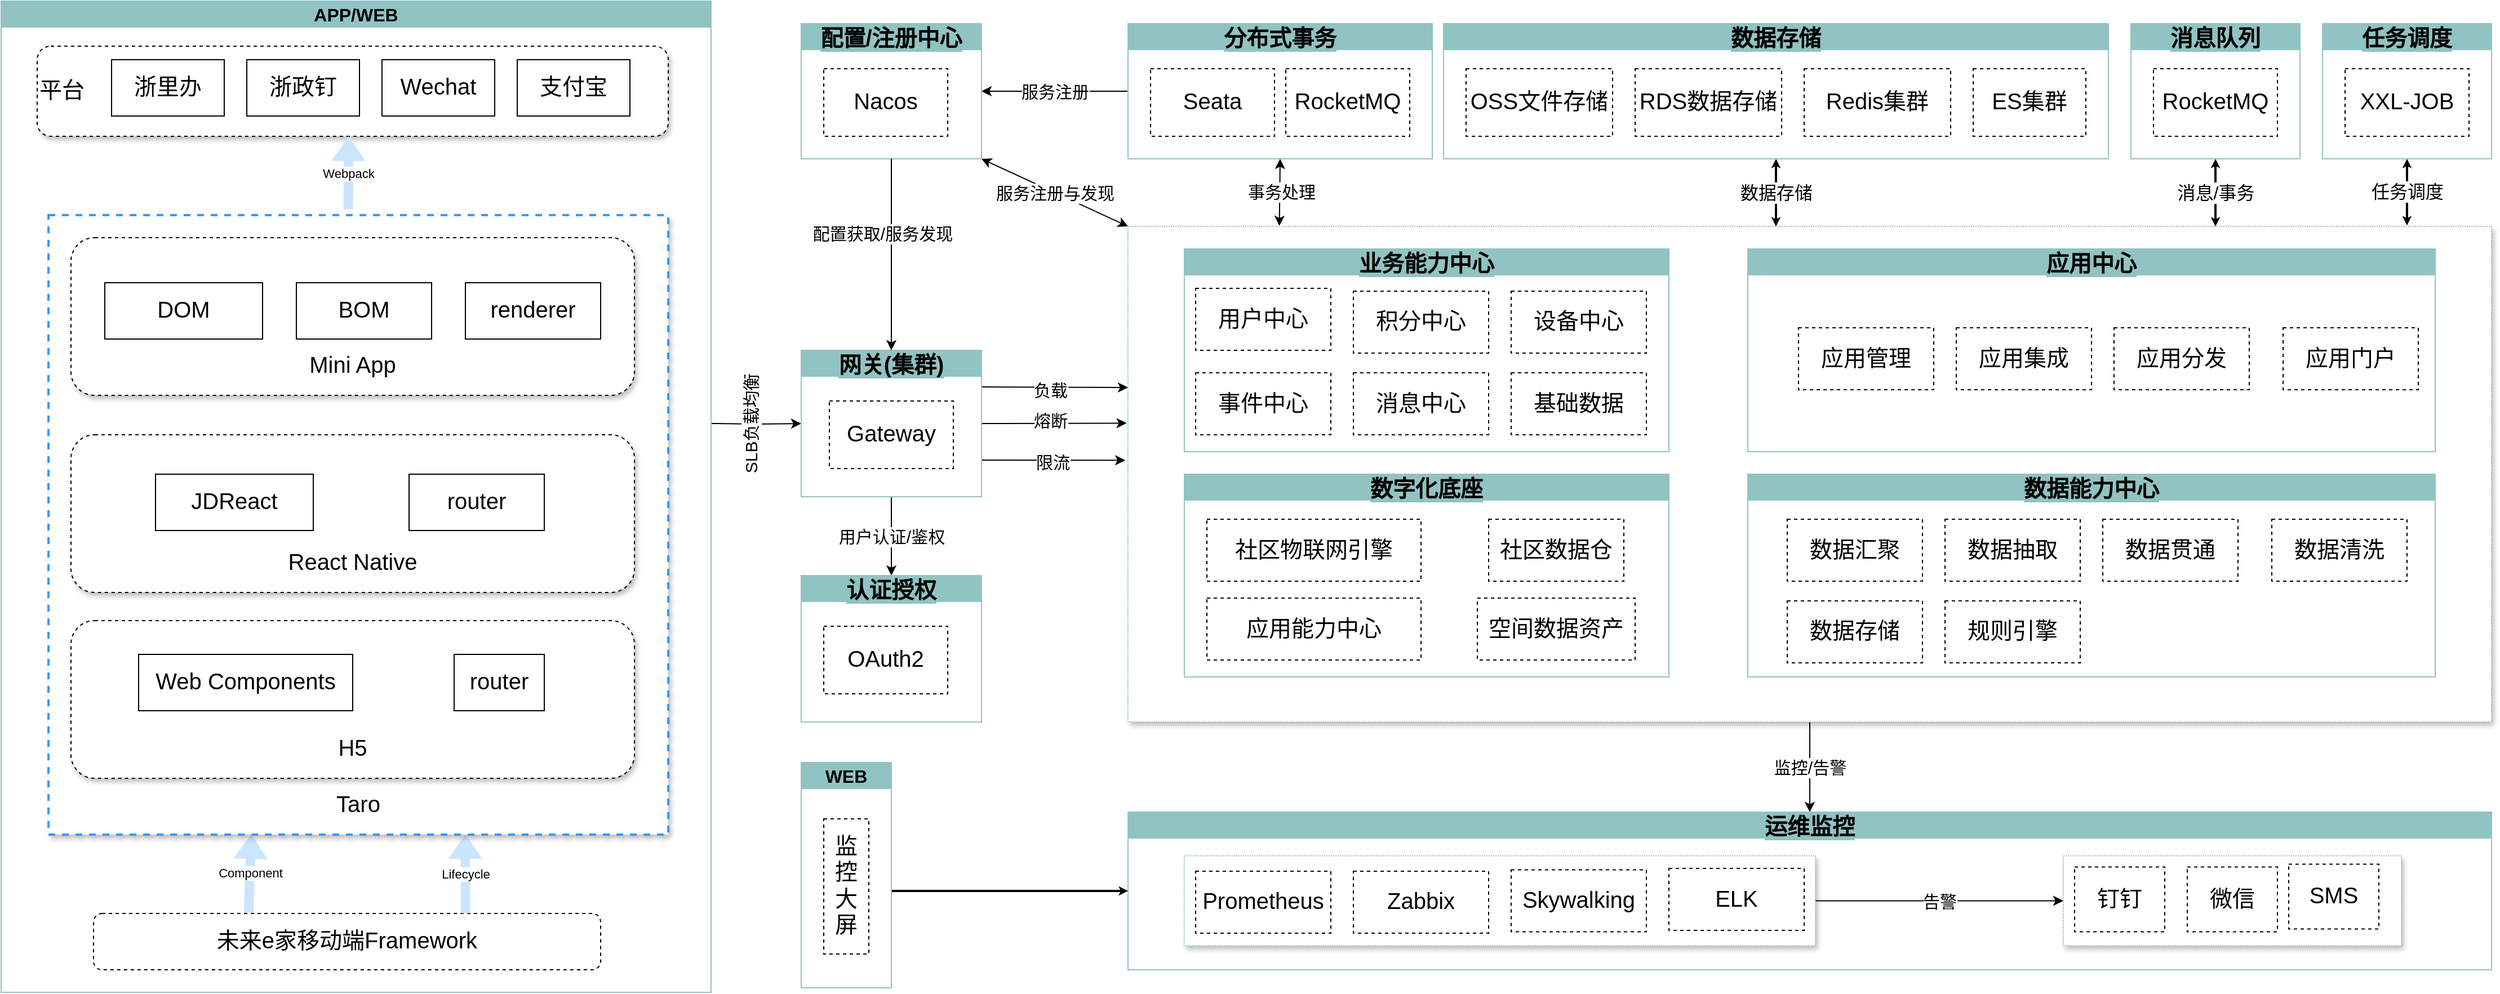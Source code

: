 <mxfile version="20.8.16" type="github">
  <diagram id="mp60qOV68SFqAfoOoV6D" name="第 1 页">
    <mxGraphModel dx="1993" dy="1259" grid="1" gridSize="10" guides="1" tooltips="1" connect="1" arrows="1" fold="1" page="0" pageScale="1" pageWidth="827" pageHeight="1169" math="0" shadow="0">
      <root>
        <mxCell id="0" />
        <mxCell id="1" parent="0" />
        <mxCell id="_vEEIP5en38CyTzr71SO-110" value="监控/告警" style="edgeStyle=none;rounded=0;orthogonalLoop=1;jettySize=auto;html=1;exitX=0.5;exitY=1;exitDx=0;exitDy=0;entryX=0.5;entryY=0;entryDx=0;entryDy=0;strokeColor=default;fontSize=15;fontColor=#000000;startArrow=none;startFill=0;" parent="1" source="_vEEIP5en38CyTzr71SO-50" target="_vEEIP5en38CyTzr71SO-57" edge="1">
          <mxGeometry relative="1" as="geometry" />
        </mxCell>
        <mxCell id="_vEEIP5en38CyTzr71SO-50" value="" style="rounded=0;whiteSpace=wrap;html=1;labelBackgroundColor=#FFFFFF;strokeColor=#91C3C2;strokeWidth=1;fontSize=15;fontColor=#000000;fillColor=#FFFFFF;dashed=1;dashPattern=1 1;shadow=1;" parent="1" vertex="1">
          <mxGeometry x="650" y="160" width="1210" height="440" as="geometry" />
        </mxCell>
        <mxCell id="_vEEIP5en38CyTzr71SO-14" style="edgeStyle=orthogonalEdgeStyle;rounded=0;orthogonalLoop=1;jettySize=auto;html=1;entryX=0;entryY=0.5;entryDx=0;entryDy=0;fontSize=20;fontColor=#000000;" parent="1" target="_vEEIP5en38CyTzr71SO-8" edge="1">
          <mxGeometry relative="1" as="geometry">
            <mxPoint x="280" y="335" as="sourcePoint" />
          </mxGeometry>
        </mxCell>
        <mxCell id="_vEEIP5en38CyTzr71SO-15" value="SLB负载均衡" style="edgeLabel;html=1;align=center;verticalAlign=middle;resizable=0;points=[];fontSize=15;fontColor=#000000;horizontal=0;" parent="_vEEIP5en38CyTzr71SO-14" vertex="1" connectable="0">
          <mxGeometry x="-0.133" relative="1" as="geometry">
            <mxPoint as="offset" />
          </mxGeometry>
        </mxCell>
        <mxCell id="_vEEIP5en38CyTzr71SO-2" value="&lt;font style=&quot;font-size: 16px;&quot;&gt;APP/WEB&lt;/font&gt;" style="swimlane;whiteSpace=wrap;html=1;labelBackgroundColor=#91C3C2;fillColor=#91C3C2;strokeColor=#91C3C2;startSize=23;" parent="1" vertex="1">
          <mxGeometry x="-350" y="-40" width="630" height="880" as="geometry" />
        </mxCell>
        <mxCell id="Gt70tcpWQOJEQj5946z7-28" value="" style="group" parent="_vEEIP5en38CyTzr71SO-2" vertex="1" connectable="0">
          <mxGeometry x="32" y="40" width="560" height="80" as="geometry" />
        </mxCell>
        <mxCell id="_vEEIP5en38CyTzr71SO-7" value="&lt;p style=&quot;line-height: 170%;&quot;&gt;&lt;span style=&quot;font-size: 20px;&quot;&gt;平台&lt;/span&gt;&lt;/p&gt;" style="rounded=1;whiteSpace=wrap;html=1;labelBackgroundColor=#FFFFFF;dashed=1;strokeWidth=1;perimeterSpacing=0;labelPosition=center;verticalLabelPosition=middle;align=left;verticalAlign=middle;shadow=1;" parent="Gt70tcpWQOJEQj5946z7-28" vertex="1">
          <mxGeometry width="560" height="80" as="geometry" />
        </mxCell>
        <mxCell id="Gt70tcpWQOJEQj5946z7-24" value="&lt;p style=&quot;line-height: 170%;&quot;&gt;&lt;font style=&quot;font-size: 20px;&quot;&gt;浙里办&lt;/font&gt;&lt;/p&gt;" style="rounded=0;whiteSpace=wrap;html=1;labelBackgroundColor=#FFFFFF;strokeWidth=1;perimeterSpacing=0;" parent="Gt70tcpWQOJEQj5946z7-28" vertex="1">
          <mxGeometry x="66" y="12" width="100" height="50" as="geometry" />
        </mxCell>
        <mxCell id="Gt70tcpWQOJEQj5946z7-25" value="&lt;p style=&quot;line-height: 170%;&quot;&gt;&lt;span style=&quot;font-size: 20px;&quot;&gt;浙政钉&lt;/span&gt;&lt;/p&gt;" style="rounded=0;whiteSpace=wrap;html=1;labelBackgroundColor=#FFFFFF;strokeWidth=1;perimeterSpacing=0;" parent="Gt70tcpWQOJEQj5946z7-28" vertex="1">
          <mxGeometry x="186" y="12" width="100" height="50" as="geometry" />
        </mxCell>
        <mxCell id="Gt70tcpWQOJEQj5946z7-26" value="&lt;p style=&quot;line-height: 170%;&quot;&gt;&lt;span style=&quot;font-size: 20px;&quot;&gt;Wechat&lt;/span&gt;&lt;/p&gt;" style="rounded=0;whiteSpace=wrap;html=1;labelBackgroundColor=#FFFFFF;strokeWidth=1;perimeterSpacing=0;" parent="Gt70tcpWQOJEQj5946z7-28" vertex="1">
          <mxGeometry x="306" y="12" width="100" height="50" as="geometry" />
        </mxCell>
        <mxCell id="Gt70tcpWQOJEQj5946z7-27" value="&lt;p style=&quot;line-height: 170%;&quot;&gt;&lt;span style=&quot;font-size: 20px;&quot;&gt;支付宝&lt;/span&gt;&lt;/p&gt;" style="rounded=0;whiteSpace=wrap;html=1;labelBackgroundColor=#FFFFFF;strokeWidth=1;perimeterSpacing=0;" parent="Gt70tcpWQOJEQj5946z7-28" vertex="1">
          <mxGeometry x="426" y="12" width="100" height="50" as="geometry" />
        </mxCell>
        <mxCell id="Gt70tcpWQOJEQj5946z7-31" value="" style="group" parent="_vEEIP5en38CyTzr71SO-2" vertex="1" connectable="0">
          <mxGeometry x="42" y="190" width="550" height="670" as="geometry" />
        </mxCell>
        <mxCell id="Gt70tcpWQOJEQj5946z7-1" value="&lt;p style=&quot;line-height: 170%;&quot;&gt;&lt;span style=&quot;font-size: 20px;&quot;&gt;未来e家移动端Framework&lt;/span&gt;&lt;/p&gt;" style="rounded=1;whiteSpace=wrap;html=1;labelBackgroundColor=#FFFFFF;dashed=1;strokeWidth=1;perimeterSpacing=0;" parent="Gt70tcpWQOJEQj5946z7-31" vertex="1">
          <mxGeometry x="40" y="620" width="450" height="50" as="geometry" />
        </mxCell>
        <mxCell id="Gt70tcpWQOJEQj5946z7-22" value="Component" style="shape=flexArrow;endArrow=classic;html=1;rounded=0;width=7.5;endSize=6.538;exitX=0.528;exitY=-0.058;exitDx=0;exitDy=0;exitPerimeter=0;fillColor=#CCE5FF;strokeColor=#CCE5FF;" parent="Gt70tcpWQOJEQj5946z7-31" edge="1">
          <mxGeometry width="50" height="50" relative="1" as="geometry">
            <mxPoint x="177.6" y="618.85" as="sourcePoint" />
            <mxPoint x="180" y="550" as="targetPoint" />
          </mxGeometry>
        </mxCell>
        <mxCell id="Gt70tcpWQOJEQj5946z7-23" value="Lifecycle" style="shape=flexArrow;endArrow=classic;html=1;rounded=0;width=7.5;endSize=6.538;exitX=0.528;exitY=-0.058;exitDx=0;exitDy=0;exitPerimeter=0;fillColor=#CCE5FF;strokeColor=#CCE5FF;" parent="Gt70tcpWQOJEQj5946z7-31" edge="1">
          <mxGeometry width="50" height="50" relative="1" as="geometry">
            <mxPoint x="370.0" y="619.75" as="sourcePoint" />
            <mxPoint x="370" y="550" as="targetPoint" />
          </mxGeometry>
        </mxCell>
        <mxCell id="Gt70tcpWQOJEQj5946z7-30" value="" style="group" parent="Gt70tcpWQOJEQj5946z7-31" vertex="1" connectable="0">
          <mxGeometry width="550" height="550" as="geometry" />
        </mxCell>
        <mxCell id="Gt70tcpWQOJEQj5946z7-19" value="&lt;p style=&quot;line-height: 170%;&quot;&gt;&lt;font style=&quot;font-size: 20px;&quot;&gt;Taro&lt;/font&gt;&lt;/p&gt;" style="rounded=0;whiteSpace=wrap;html=1;labelBackgroundColor=#FFFFFF;dashed=1;strokeWidth=2;perimeterSpacing=0;verticalAlign=bottom;shadow=1;strokeColor=#3399FF;" parent="Gt70tcpWQOJEQj5946z7-30" vertex="1">
          <mxGeometry width="550" height="550" as="geometry" />
        </mxCell>
        <mxCell id="Gt70tcpWQOJEQj5946z7-18" value="" style="group" parent="Gt70tcpWQOJEQj5946z7-30" vertex="1" connectable="0">
          <mxGeometry x="20" y="20" width="500" height="480" as="geometry" />
        </mxCell>
        <mxCell id="Gt70tcpWQOJEQj5946z7-12" value="" style="group" parent="Gt70tcpWQOJEQj5946z7-18" vertex="1" connectable="0">
          <mxGeometry width="500" height="175" as="geometry" />
        </mxCell>
        <mxCell id="Gt70tcpWQOJEQj5946z7-11" value="&lt;p style=&quot;line-height: 170%;&quot;&gt;&lt;span style=&quot;font-size: 20px;&quot;&gt;Mini App&lt;/span&gt;&lt;/p&gt;" style="rounded=1;whiteSpace=wrap;html=1;labelBackgroundColor=#FFFFFF;dashed=1;strokeWidth=1;perimeterSpacing=0;labelPosition=center;verticalLabelPosition=middle;align=center;verticalAlign=bottom;glass=0;shadow=1;" parent="Gt70tcpWQOJEQj5946z7-12" vertex="1">
          <mxGeometry width="500" height="140" as="geometry" />
        </mxCell>
        <mxCell id="Gt70tcpWQOJEQj5946z7-8" value="&lt;p style=&quot;line-height: 170%;&quot;&gt;&lt;span style=&quot;font-size: 20px;&quot;&gt;DOM&lt;/span&gt;&lt;/p&gt;" style="rounded=0;whiteSpace=wrap;html=1;labelBackgroundColor=#FFFFFF;strokeWidth=1;perimeterSpacing=0;" parent="Gt70tcpWQOJEQj5946z7-12" vertex="1">
          <mxGeometry x="30" y="40" width="140" height="50" as="geometry" />
        </mxCell>
        <mxCell id="Gt70tcpWQOJEQj5946z7-9" value="&lt;p style=&quot;line-height: 170%;&quot;&gt;&lt;span style=&quot;font-size: 20px;&quot;&gt;BOM&lt;/span&gt;&lt;/p&gt;" style="rounded=0;whiteSpace=wrap;html=1;labelBackgroundColor=#FFFFFF;strokeWidth=1;perimeterSpacing=0;" parent="Gt70tcpWQOJEQj5946z7-12" vertex="1">
          <mxGeometry x="200" y="40" width="120" height="50" as="geometry" />
        </mxCell>
        <mxCell id="Gt70tcpWQOJEQj5946z7-10" value="&lt;p style=&quot;line-height: 170%;&quot;&gt;&lt;span style=&quot;font-size: 20px;&quot;&gt;renderer&lt;/span&gt;&lt;/p&gt;" style="rounded=0;whiteSpace=wrap;html=1;labelBackgroundColor=#FFFFFF;strokeWidth=1;perimeterSpacing=0;" parent="Gt70tcpWQOJEQj5946z7-12" vertex="1">
          <mxGeometry x="350" y="40" width="120" height="50" as="geometry" />
        </mxCell>
        <mxCell id="Gt70tcpWQOJEQj5946z7-15" value="" style="group" parent="Gt70tcpWQOJEQj5946z7-18" vertex="1" connectable="0">
          <mxGeometry y="175" width="500" height="140" as="geometry" />
        </mxCell>
        <mxCell id="Gt70tcpWQOJEQj5946z7-13" value="&lt;p style=&quot;line-height: 170%;&quot;&gt;&lt;font style=&quot;font-size: 20px;&quot;&gt;React Native&lt;/font&gt;&lt;/p&gt;" style="rounded=1;whiteSpace=wrap;html=1;labelBackgroundColor=#FFFFFF;dashed=1;strokeWidth=1;perimeterSpacing=0;verticalAlign=bottom;shadow=1;" parent="Gt70tcpWQOJEQj5946z7-15" vertex="1">
          <mxGeometry width="500" height="140" as="geometry" />
        </mxCell>
        <mxCell id="Gt70tcpWQOJEQj5946z7-6" value="&lt;p style=&quot;line-height: 170%;&quot;&gt;&lt;span style=&quot;font-size: 20px;&quot;&gt;JDReact&lt;/span&gt;&lt;/p&gt;" style="rounded=0;whiteSpace=wrap;html=1;labelBackgroundColor=#FFFFFF;strokeWidth=1;perimeterSpacing=0;" parent="Gt70tcpWQOJEQj5946z7-15" vertex="1">
          <mxGeometry x="75" y="35" width="140" height="50" as="geometry" />
        </mxCell>
        <mxCell id="Gt70tcpWQOJEQj5946z7-7" value="&lt;p style=&quot;line-height: 170%;&quot;&gt;&lt;span style=&quot;font-size: 20px;&quot;&gt;router&lt;/span&gt;&lt;/p&gt;" style="rounded=0;whiteSpace=wrap;html=1;labelBackgroundColor=#FFFFFF;strokeWidth=1;perimeterSpacing=0;" parent="Gt70tcpWQOJEQj5946z7-15" vertex="1">
          <mxGeometry x="300" y="35" width="120" height="50" as="geometry" />
        </mxCell>
        <mxCell id="Gt70tcpWQOJEQj5946z7-17" value="" style="group" parent="Gt70tcpWQOJEQj5946z7-18" vertex="1" connectable="0">
          <mxGeometry y="340" width="500" height="140" as="geometry" />
        </mxCell>
        <mxCell id="Gt70tcpWQOJEQj5946z7-16" value="&lt;p style=&quot;line-height: 170%;&quot;&gt;&lt;font style=&quot;font-size: 20px;&quot;&gt;H5&lt;/font&gt;&lt;/p&gt;" style="rounded=1;whiteSpace=wrap;html=1;labelBackgroundColor=#FFFFFF;dashed=1;strokeWidth=1;perimeterSpacing=0;verticalAlign=bottom;shadow=1;" parent="Gt70tcpWQOJEQj5946z7-17" vertex="1">
          <mxGeometry width="500" height="140" as="geometry" />
        </mxCell>
        <mxCell id="Gt70tcpWQOJEQj5946z7-4" value="&lt;p style=&quot;line-height: 170%;&quot;&gt;&lt;span style=&quot;font-size: 20px;&quot;&gt;Web Components&lt;/span&gt;&lt;/p&gt;" style="rounded=0;whiteSpace=wrap;html=1;labelBackgroundColor=#FFFFFF;strokeWidth=1;perimeterSpacing=0;" parent="Gt70tcpWQOJEQj5946z7-17" vertex="1">
          <mxGeometry x="60" y="30" width="190" height="50" as="geometry" />
        </mxCell>
        <mxCell id="Gt70tcpWQOJEQj5946z7-5" value="&lt;p style=&quot;line-height: 170%;&quot;&gt;&lt;span style=&quot;font-size: 20px;&quot;&gt;router&lt;/span&gt;&lt;/p&gt;" style="rounded=0;whiteSpace=wrap;html=1;labelBackgroundColor=#FFFFFF;strokeWidth=1;perimeterSpacing=0;" parent="Gt70tcpWQOJEQj5946z7-17" vertex="1">
          <mxGeometry x="340" y="30" width="80" height="50" as="geometry" />
        </mxCell>
        <mxCell id="_vEEIP5en38CyTzr71SO-44" value="用户认证/鉴权" style="edgeStyle=orthogonalEdgeStyle;rounded=0;orthogonalLoop=1;jettySize=auto;html=1;exitX=0.5;exitY=1;exitDx=0;exitDy=0;entryX=0.5;entryY=0;entryDx=0;entryDy=0;fontSize=15;fontColor=#000000;" parent="1" source="_vEEIP5en38CyTzr71SO-8" target="_vEEIP5en38CyTzr71SO-30" edge="1">
          <mxGeometry relative="1" as="geometry" />
        </mxCell>
        <mxCell id="_vEEIP5en38CyTzr71SO-104" style="edgeStyle=none;rounded=0;orthogonalLoop=1;jettySize=auto;html=1;exitX=1;exitY=0.25;exitDx=0;exitDy=0;strokeColor=default;fontSize=15;fontColor=#000000;startArrow=none;startFill=0;" parent="1" source="_vEEIP5en38CyTzr71SO-8" edge="1">
          <mxGeometry relative="1" as="geometry">
            <mxPoint x="650" y="303" as="targetPoint" />
          </mxGeometry>
        </mxCell>
        <mxCell id="_vEEIP5en38CyTzr71SO-107" value="负载" style="edgeLabel;html=1;align=center;verticalAlign=middle;resizable=0;points=[];fontSize=15;fontColor=#000000;" parent="_vEEIP5en38CyTzr71SO-104" vertex="1" connectable="0">
          <mxGeometry x="-0.067" y="-2" relative="1" as="geometry">
            <mxPoint as="offset" />
          </mxGeometry>
        </mxCell>
        <mxCell id="_vEEIP5en38CyTzr71SO-105" style="edgeStyle=none;rounded=0;orthogonalLoop=1;jettySize=auto;html=1;exitX=1;exitY=0.5;exitDx=0;exitDy=0;entryX=-0.001;entryY=0.397;entryDx=0;entryDy=0;entryPerimeter=0;strokeColor=default;fontSize=15;fontColor=#000000;startArrow=none;startFill=0;" parent="1" source="_vEEIP5en38CyTzr71SO-8" target="_vEEIP5en38CyTzr71SO-50" edge="1">
          <mxGeometry relative="1" as="geometry" />
        </mxCell>
        <mxCell id="_vEEIP5en38CyTzr71SO-108" value="熔断" style="edgeLabel;html=1;align=center;verticalAlign=middle;resizable=0;points=[];fontSize=15;fontColor=#000000;" parent="_vEEIP5en38CyTzr71SO-105" vertex="1" connectable="0">
          <mxGeometry x="-0.05" y="3" relative="1" as="geometry">
            <mxPoint as="offset" />
          </mxGeometry>
        </mxCell>
        <mxCell id="_vEEIP5en38CyTzr71SO-106" style="edgeStyle=none;rounded=0;orthogonalLoop=1;jettySize=auto;html=1;exitX=1;exitY=0.75;exitDx=0;exitDy=0;strokeColor=default;fontSize=15;fontColor=#000000;startArrow=none;startFill=0;entryX=-0.002;entryY=0.472;entryDx=0;entryDy=0;entryPerimeter=0;" parent="1" source="_vEEIP5en38CyTzr71SO-8" target="_vEEIP5en38CyTzr71SO-50" edge="1">
          <mxGeometry relative="1" as="geometry">
            <mxPoint x="640" y="370" as="targetPoint" />
          </mxGeometry>
        </mxCell>
        <mxCell id="_vEEIP5en38CyTzr71SO-109" value="限流" style="edgeLabel;html=1;align=center;verticalAlign=middle;resizable=0;points=[];fontSize=15;fontColor=#000000;" parent="_vEEIP5en38CyTzr71SO-106" vertex="1" connectable="0">
          <mxGeometry x="-0.018" y="-1" relative="1" as="geometry">
            <mxPoint as="offset" />
          </mxGeometry>
        </mxCell>
        <mxCell id="_vEEIP5en38CyTzr71SO-8" value="&lt;font color=&quot;#000000&quot;&gt;网关(集群)&lt;/font&gt;" style="swimlane;whiteSpace=wrap;html=1;rounded=0;labelBackgroundColor=#91C3C2;strokeColor=#91C3C2;strokeWidth=1;fontSize=20;fontColor=#FFFFFF;fillColor=#91C3C2;" parent="1" vertex="1">
          <mxGeometry x="360" y="270" width="160" height="130" as="geometry" />
        </mxCell>
        <mxCell id="_vEEIP5en38CyTzr71SO-9" value="&lt;p style=&quot;line-height: 170%;&quot;&gt;&lt;span style=&quot;font-size: 20px;&quot;&gt;Gateway&lt;/span&gt;&lt;/p&gt;" style="rounded=0;whiteSpace=wrap;html=1;labelBackgroundColor=#FFFFFF;dashed=1;strokeWidth=1;perimeterSpacing=0;" parent="_vEEIP5en38CyTzr71SO-8" vertex="1">
          <mxGeometry x="25" y="45" width="110" height="60" as="geometry" />
        </mxCell>
        <mxCell id="_vEEIP5en38CyTzr71SO-10" value="业务能力中心" style="swimlane;whiteSpace=wrap;html=1;rounded=0;labelBackgroundColor=#91C3C2;strokeColor=#91C3C2;strokeWidth=1;fontSize=20;fontColor=#000000;fillColor=#91C3C2;startSize=23;" parent="1" vertex="1">
          <mxGeometry x="700" y="180" width="430" height="180" as="geometry" />
        </mxCell>
        <mxCell id="_vEEIP5en38CyTzr71SO-32" value="&lt;p style=&quot;line-height: 170%;&quot;&gt;&lt;span style=&quot;font-size: 20px;&quot;&gt;用户中心&lt;/span&gt;&lt;/p&gt;" style="rounded=0;whiteSpace=wrap;html=1;labelBackgroundColor=#FFFFFF;dashed=1;strokeWidth=1;perimeterSpacing=0;" parent="_vEEIP5en38CyTzr71SO-10" vertex="1">
          <mxGeometry x="10" y="35" width="120" height="55" as="geometry" />
        </mxCell>
        <mxCell id="_vEEIP5en38CyTzr71SO-33" value="&lt;p style=&quot;line-height: 170%;&quot;&gt;&lt;span style=&quot;font-size: 20px;&quot;&gt;积分中心&lt;/span&gt;&lt;/p&gt;" style="rounded=0;whiteSpace=wrap;html=1;labelBackgroundColor=#FFFFFF;dashed=1;strokeWidth=1;perimeterSpacing=0;" parent="_vEEIP5en38CyTzr71SO-10" vertex="1">
          <mxGeometry x="150" y="37.5" width="120" height="55" as="geometry" />
        </mxCell>
        <mxCell id="_vEEIP5en38CyTzr71SO-34" value="&lt;p style=&quot;line-height: 170%;&quot;&gt;&lt;span style=&quot;font-size: 20px;&quot;&gt;事件中心&lt;/span&gt;&lt;/p&gt;" style="rounded=0;whiteSpace=wrap;html=1;labelBackgroundColor=#FFFFFF;dashed=1;strokeWidth=1;perimeterSpacing=0;" parent="_vEEIP5en38CyTzr71SO-10" vertex="1">
          <mxGeometry x="10" y="110" width="120" height="55" as="geometry" />
        </mxCell>
        <mxCell id="_vEEIP5en38CyTzr71SO-35" value="&lt;p style=&quot;line-height: 170%;&quot;&gt;&lt;span style=&quot;font-size: 20px;&quot;&gt;消息中心&lt;/span&gt;&lt;/p&gt;" style="rounded=0;whiteSpace=wrap;html=1;labelBackgroundColor=#FFFFFF;dashed=1;strokeWidth=1;perimeterSpacing=0;" parent="_vEEIP5en38CyTzr71SO-10" vertex="1">
          <mxGeometry x="150" y="110" width="120" height="55" as="geometry" />
        </mxCell>
        <mxCell id="_vEEIP5en38CyTzr71SO-48" value="&lt;p style=&quot;line-height: 170%;&quot;&gt;&lt;span style=&quot;font-size: 20px;&quot;&gt;设备中心&lt;/span&gt;&lt;/p&gt;" style="rounded=0;whiteSpace=wrap;html=1;labelBackgroundColor=#FFFFFF;dashed=1;strokeWidth=1;perimeterSpacing=0;" parent="_vEEIP5en38CyTzr71SO-10" vertex="1">
          <mxGeometry x="290" y="37.5" width="120" height="55" as="geometry" />
        </mxCell>
        <mxCell id="_vEEIP5en38CyTzr71SO-49" value="&lt;p style=&quot;line-height: 170%;&quot;&gt;&lt;span style=&quot;font-size: 20px;&quot;&gt;基础数据&lt;/span&gt;&lt;/p&gt;" style="rounded=0;whiteSpace=wrap;html=1;labelBackgroundColor=#FFFFFF;dashed=1;strokeWidth=1;perimeterSpacing=0;" parent="_vEEIP5en38CyTzr71SO-10" vertex="1">
          <mxGeometry x="290" y="110" width="120" height="55" as="geometry" />
        </mxCell>
        <mxCell id="_vEEIP5en38CyTzr71SO-138" value="数据存储" style="edgeStyle=none;rounded=0;orthogonalLoop=1;jettySize=auto;html=1;exitX=0.5;exitY=1;exitDx=0;exitDy=0;strokeColor=default;strokeWidth=2;fontSize=16;fontColor=#000000;startArrow=classic;startFill=1;startSize=2;endSize=2;" parent="1" source="_vEEIP5en38CyTzr71SO-11" edge="1">
          <mxGeometry relative="1" as="geometry">
            <mxPoint x="1225" y="160" as="targetPoint" />
          </mxGeometry>
        </mxCell>
        <mxCell id="_vEEIP5en38CyTzr71SO-11" value="数据存储" style="swimlane;whiteSpace=wrap;html=1;rounded=0;labelBackgroundColor=#91C3C2;strokeColor=#91C3C2;strokeWidth=1;fontSize=20;fontColor=#000000;fillColor=#91C3C2;" parent="1" vertex="1">
          <mxGeometry x="930" y="-20" width="590" height="120" as="geometry" />
        </mxCell>
        <mxCell id="_vEEIP5en38CyTzr71SO-17" value="&lt;p style=&quot;line-height: 170%;&quot;&gt;&lt;span style=&quot;font-size: 20px;&quot;&gt;OSS文件存储&lt;/span&gt;&lt;/p&gt;" style="rounded=0;whiteSpace=wrap;html=1;labelBackgroundColor=#FFFFFF;dashed=1;strokeWidth=1;perimeterSpacing=0;spacing=2;" parent="_vEEIP5en38CyTzr71SO-11" vertex="1">
          <mxGeometry x="20" y="40" width="130" height="60" as="geometry" />
        </mxCell>
        <mxCell id="_vEEIP5en38CyTzr71SO-18" value="&lt;p style=&quot;line-height: 170%;&quot;&gt;&lt;span style=&quot;font-size: 20px;&quot;&gt;RDS数据存储&lt;/span&gt;&lt;/p&gt;" style="rounded=0;whiteSpace=wrap;html=1;labelBackgroundColor=#FFFFFF;dashed=1;strokeWidth=1;perimeterSpacing=0;spacing=2;" parent="_vEEIP5en38CyTzr71SO-11" vertex="1">
          <mxGeometry x="170" y="40" width="130" height="60" as="geometry" />
        </mxCell>
        <mxCell id="_vEEIP5en38CyTzr71SO-19" value="&lt;p style=&quot;line-height: 170%;&quot;&gt;&lt;span style=&quot;font-size: 20px;&quot;&gt;Redis集群&lt;/span&gt;&lt;/p&gt;" style="rounded=0;whiteSpace=wrap;html=1;labelBackgroundColor=#FFFFFF;dashed=1;strokeWidth=1;perimeterSpacing=0;spacing=2;" parent="_vEEIP5en38CyTzr71SO-11" vertex="1">
          <mxGeometry x="320" y="40" width="130" height="60" as="geometry" />
        </mxCell>
        <mxCell id="_vEEIP5en38CyTzr71SO-20" value="&lt;p style=&quot;line-height: 170%;&quot;&gt;&lt;span style=&quot;font-size: 20px;&quot;&gt;ES集群&lt;/span&gt;&lt;/p&gt;" style="rounded=0;whiteSpace=wrap;html=1;labelBackgroundColor=#FFFFFF;dashed=1;strokeWidth=1;perimeterSpacing=0;spacing=2;" parent="_vEEIP5en38CyTzr71SO-11" vertex="1">
          <mxGeometry x="470" y="40" width="100" height="60" as="geometry" />
        </mxCell>
        <mxCell id="_vEEIP5en38CyTzr71SO-139" value="消息/事务" style="edgeStyle=none;rounded=0;orthogonalLoop=1;jettySize=auto;html=1;exitX=0.5;exitY=1;exitDx=0;exitDy=0;strokeColor=default;strokeWidth=2;fontSize=16;fontColor=#000000;startArrow=classic;startFill=1;startSize=2;endSize=2;" parent="1" source="_vEEIP5en38CyTzr71SO-12" edge="1">
          <mxGeometry relative="1" as="geometry">
            <mxPoint x="1615" y="160" as="targetPoint" />
          </mxGeometry>
        </mxCell>
        <mxCell id="_vEEIP5en38CyTzr71SO-12" value="消息队列" style="swimlane;whiteSpace=wrap;html=1;rounded=0;labelBackgroundColor=#91C3C2;strokeColor=#91C3C2;strokeWidth=1;fontSize=20;fontColor=#000000;fillColor=#91C3C2;" parent="1" vertex="1">
          <mxGeometry x="1540" y="-20" width="150" height="120" as="geometry" />
        </mxCell>
        <mxCell id="_vEEIP5en38CyTzr71SO-16" value="&lt;p style=&quot;line-height: 170%;&quot;&gt;&lt;span style=&quot;font-size: 20px;&quot;&gt;RocketMQ&lt;/span&gt;&lt;/p&gt;" style="rounded=0;whiteSpace=wrap;html=1;labelBackgroundColor=#FFFFFF;dashed=1;strokeWidth=1;perimeterSpacing=0;spacing=2;" parent="_vEEIP5en38CyTzr71SO-12" vertex="1">
          <mxGeometry x="20" y="40" width="110" height="60" as="geometry" />
        </mxCell>
        <mxCell id="_vEEIP5en38CyTzr71SO-140" value="任务调度" style="edgeStyle=none;rounded=0;orthogonalLoop=1;jettySize=auto;html=1;exitX=0.5;exitY=1;exitDx=0;exitDy=0;entryX=0.938;entryY=-0.002;entryDx=0;entryDy=0;entryPerimeter=0;strokeColor=default;strokeWidth=2;fontSize=16;fontColor=#000000;startArrow=classic;startFill=1;startSize=2;endSize=2;" parent="1" source="_vEEIP5en38CyTzr71SO-21" target="_vEEIP5en38CyTzr71SO-50" edge="1">
          <mxGeometry relative="1" as="geometry" />
        </mxCell>
        <mxCell id="_vEEIP5en38CyTzr71SO-21" value="任务调度" style="swimlane;whiteSpace=wrap;html=1;rounded=0;labelBackgroundColor=#91C3C2;strokeColor=#91C3C2;strokeWidth=1;fontSize=20;fontColor=#000000;fillColor=#91C3C2;" parent="1" vertex="1">
          <mxGeometry x="1710" y="-20" width="150" height="120" as="geometry" />
        </mxCell>
        <mxCell id="_vEEIP5en38CyTzr71SO-22" value="&lt;p style=&quot;line-height: 170%;&quot;&gt;&lt;span style=&quot;font-size: 20px;&quot;&gt;XXL-JOB&lt;/span&gt;&lt;/p&gt;" style="rounded=0;whiteSpace=wrap;html=1;labelBackgroundColor=#FFFFFF;dashed=1;strokeWidth=1;perimeterSpacing=0;spacing=2;" parent="_vEEIP5en38CyTzr71SO-21" vertex="1">
          <mxGeometry x="20" y="40" width="110" height="60" as="geometry" />
        </mxCell>
        <mxCell id="_vEEIP5en38CyTzr71SO-54" value="服务注册" style="edgeStyle=orthogonalEdgeStyle;curved=1;rounded=0;orthogonalLoop=1;jettySize=auto;html=1;exitX=0;exitY=0.5;exitDx=0;exitDy=0;entryX=1;entryY=0.5;entryDx=0;entryDy=0;strokeColor=default;fontSize=15;fontColor=#000000;startArrow=none;startFill=0;" parent="1" source="_vEEIP5en38CyTzr71SO-23" target="_vEEIP5en38CyTzr71SO-26" edge="1">
          <mxGeometry relative="1" as="geometry" />
        </mxCell>
        <mxCell id="_vEEIP5en38CyTzr71SO-83" style="edgeStyle=none;rounded=0;orthogonalLoop=1;jettySize=auto;html=1;exitX=0.5;exitY=1;exitDx=0;exitDy=0;entryX=0.111;entryY=-0.001;entryDx=0;entryDy=0;entryPerimeter=0;strokeColor=default;fontSize=15;fontColor=#000000;startArrow=classic;startFill=1;" parent="1" source="_vEEIP5en38CyTzr71SO-23" target="_vEEIP5en38CyTzr71SO-50" edge="1">
          <mxGeometry relative="1" as="geometry" />
        </mxCell>
        <mxCell id="_vEEIP5en38CyTzr71SO-84" value="事务处理" style="edgeLabel;html=1;align=center;verticalAlign=middle;resizable=0;points=[];fontSize=15;fontColor=#000000;" parent="_vEEIP5en38CyTzr71SO-83" vertex="1" connectable="0">
          <mxGeometry x="-0.051" y="1" relative="1" as="geometry">
            <mxPoint as="offset" />
          </mxGeometry>
        </mxCell>
        <mxCell id="_vEEIP5en38CyTzr71SO-23" value="分布式事务" style="swimlane;whiteSpace=wrap;html=1;rounded=0;labelBackgroundColor=#91C3C2;strokeColor=#91C3C2;strokeWidth=1;fontSize=20;fontColor=#000000;fillColor=#91C3C2;" parent="1" vertex="1">
          <mxGeometry x="650" y="-20" width="270" height="120" as="geometry" />
        </mxCell>
        <mxCell id="_vEEIP5en38CyTzr71SO-24" value="&lt;p style=&quot;line-height: 170%;&quot;&gt;&lt;span style=&quot;font-size: 20px;&quot;&gt;Seata&lt;/span&gt;&lt;/p&gt;" style="rounded=0;whiteSpace=wrap;html=1;labelBackgroundColor=#FFFFFF;dashed=1;strokeWidth=1;perimeterSpacing=0;" parent="_vEEIP5en38CyTzr71SO-23" vertex="1">
          <mxGeometry x="20" y="40" width="110" height="60" as="geometry" />
        </mxCell>
        <mxCell id="_vEEIP5en38CyTzr71SO-25" value="&lt;p style=&quot;line-height: 170%;&quot;&gt;&lt;span style=&quot;font-size: 20px;&quot;&gt;RocketMQ&lt;/span&gt;&lt;/p&gt;" style="rounded=0;whiteSpace=wrap;html=1;labelBackgroundColor=#FFFFFF;dashed=1;strokeWidth=1;perimeterSpacing=0;" parent="_vEEIP5en38CyTzr71SO-23" vertex="1">
          <mxGeometry x="140" y="40" width="110" height="60" as="geometry" />
        </mxCell>
        <mxCell id="_vEEIP5en38CyTzr71SO-55" value="服务注册与发现" style="rounded=0;orthogonalLoop=1;jettySize=auto;html=1;exitX=1;exitY=1;exitDx=0;exitDy=0;entryX=0;entryY=0;entryDx=0;entryDy=0;strokeColor=default;fontSize=15;fontColor=#000000;startArrow=classic;startFill=1;" parent="1" source="_vEEIP5en38CyTzr71SO-26" target="_vEEIP5en38CyTzr71SO-50" edge="1">
          <mxGeometry relative="1" as="geometry" />
        </mxCell>
        <mxCell id="_vEEIP5en38CyTzr71SO-26" value="配置/注册中心" style="swimlane;whiteSpace=wrap;html=1;rounded=0;labelBackgroundColor=#91C3C2;strokeColor=#91C3C2;strokeWidth=1;fontSize=20;fontColor=#000000;fillColor=#91C3C2;" parent="1" vertex="1">
          <mxGeometry x="360" y="-20" width="160" height="120" as="geometry" />
        </mxCell>
        <mxCell id="_vEEIP5en38CyTzr71SO-27" value="&lt;p style=&quot;line-height: 170%;&quot;&gt;&lt;span style=&quot;font-size: 20px;&quot;&gt;Nacos&lt;/span&gt;&lt;/p&gt;" style="rounded=0;whiteSpace=wrap;html=1;labelBackgroundColor=#FFFFFF;dashed=1;strokeWidth=1;perimeterSpacing=0;" parent="_vEEIP5en38CyTzr71SO-26" vertex="1">
          <mxGeometry x="20" y="40" width="110" height="60" as="geometry" />
        </mxCell>
        <mxCell id="_vEEIP5en38CyTzr71SO-29" value="数字化底座" style="swimlane;whiteSpace=wrap;html=1;rounded=0;labelBackgroundColor=#91C3C2;strokeColor=#91C3C2;strokeWidth=1;fontSize=20;fontColor=#000000;fillColor=#91C3C2;" parent="1" vertex="1">
          <mxGeometry x="700" y="380" width="430" height="180" as="geometry" />
        </mxCell>
        <mxCell id="_vEEIP5en38CyTzr71SO-117" value="&lt;p style=&quot;line-height: 170%;&quot;&gt;&lt;span style=&quot;font-size: 20px;&quot;&gt;空间数据资产&lt;/span&gt;&lt;/p&gt;" style="rounded=0;whiteSpace=wrap;html=1;labelBackgroundColor=#FFFFFF;dashed=1;strokeWidth=1;perimeterSpacing=0;" parent="_vEEIP5en38CyTzr71SO-29" vertex="1">
          <mxGeometry x="260" y="110" width="140" height="55" as="geometry" />
        </mxCell>
        <mxCell id="_vEEIP5en38CyTzr71SO-115" value="&lt;p style=&quot;line-height: 170%;&quot;&gt;&lt;span style=&quot;font-size: 20px;&quot;&gt;社区数据仓&lt;/span&gt;&lt;/p&gt;" style="rounded=0;whiteSpace=wrap;html=1;labelBackgroundColor=#FFFFFF;dashed=1;strokeWidth=1;perimeterSpacing=0;" parent="_vEEIP5en38CyTzr71SO-29" vertex="1">
          <mxGeometry x="270" y="40" width="120" height="55" as="geometry" />
        </mxCell>
        <mxCell id="_vEEIP5en38CyTzr71SO-30" value="认证授权" style="swimlane;whiteSpace=wrap;html=1;rounded=0;labelBackgroundColor=#91C3C2;strokeColor=#91C3C2;strokeWidth=1;fontSize=20;fontColor=#000000;fillColor=#91C3C2;startSize=23;" parent="1" vertex="1">
          <mxGeometry x="360" y="470" width="160" height="130" as="geometry" />
        </mxCell>
        <mxCell id="_vEEIP5en38CyTzr71SO-42" value="&lt;p style=&quot;line-height: 170%;&quot;&gt;&lt;span style=&quot;font-size: 20px;&quot;&gt;OAuth2&lt;/span&gt;&lt;/p&gt;" style="rounded=0;whiteSpace=wrap;html=1;labelBackgroundColor=#FFFFFF;dashed=1;strokeWidth=1;perimeterSpacing=0;" parent="_vEEIP5en38CyTzr71SO-30" vertex="1">
          <mxGeometry x="20" y="45" width="110" height="60" as="geometry" />
        </mxCell>
        <mxCell id="_vEEIP5en38CyTzr71SO-52" value="" style="endArrow=classic;html=1;rounded=0;fontSize=15;fontColor=#000000;exitX=0.5;exitY=1;exitDx=0;exitDy=0;entryX=0.5;entryY=0;entryDx=0;entryDy=0;strokeColor=default;startArrow=none;startFill=0;" parent="1" source="_vEEIP5en38CyTzr71SO-26" target="_vEEIP5en38CyTzr71SO-8" edge="1">
          <mxGeometry width="50" height="50" relative="1" as="geometry">
            <mxPoint x="620" y="250" as="sourcePoint" />
            <mxPoint x="670" y="200" as="targetPoint" />
          </mxGeometry>
        </mxCell>
        <mxCell id="_vEEIP5en38CyTzr71SO-53" value="配置获取/服务发现" style="edgeLabel;html=1;align=center;verticalAlign=middle;resizable=0;points=[];fontSize=15;fontColor=#000000;" parent="_vEEIP5en38CyTzr71SO-52" vertex="1" connectable="0">
          <mxGeometry x="-0.227" y="-8" relative="1" as="geometry">
            <mxPoint as="offset" />
          </mxGeometry>
        </mxCell>
        <mxCell id="_vEEIP5en38CyTzr71SO-57" value="运维监控" style="swimlane;whiteSpace=wrap;html=1;rounded=0;labelBackgroundColor=#91C3C2;strokeColor=#91C3C2;strokeWidth=1;fontSize=20;fontColor=#000000;fillColor=#91C3C2;" parent="1" vertex="1">
          <mxGeometry x="650" y="680" width="1210" height="140" as="geometry" />
        </mxCell>
        <mxCell id="_vEEIP5en38CyTzr71SO-102" value="告警" style="edgeStyle=none;rounded=0;orthogonalLoop=1;jettySize=auto;html=1;exitX=1;exitY=0.5;exitDx=0;exitDy=0;entryX=0;entryY=0.5;entryDx=0;entryDy=0;strokeColor=default;fontSize=15;fontColor=#000000;startArrow=none;startFill=0;" parent="_vEEIP5en38CyTzr71SO-57" source="_vEEIP5en38CyTzr71SO-95" target="_vEEIP5en38CyTzr71SO-100" edge="1">
          <mxGeometry relative="1" as="geometry" />
        </mxCell>
        <mxCell id="_vEEIP5en38CyTzr71SO-95" value="" style="rounded=0;whiteSpace=wrap;html=1;dashed=1;dashPattern=1 1;labelBackgroundColor=#FFFFFF;strokeColor=#91C3C2;strokeWidth=1;fontSize=15;fontColor=#000000;fillColor=#FFFFFF;shadow=1;" parent="_vEEIP5en38CyTzr71SO-57" vertex="1">
          <mxGeometry x="50" y="38.75" width="560" height="80" as="geometry" />
        </mxCell>
        <mxCell id="_vEEIP5en38CyTzr71SO-91" value="&lt;p style=&quot;line-height: 170%;&quot;&gt;&lt;span style=&quot;font-size: 20px;&quot;&gt;Prometheus&lt;/span&gt;&lt;br&gt;&lt;/p&gt;" style="rounded=0;whiteSpace=wrap;html=1;labelBackgroundColor=#FFFFFF;dashed=1;strokeWidth=1;perimeterSpacing=0;" parent="_vEEIP5en38CyTzr71SO-57" vertex="1">
          <mxGeometry x="60" y="52.5" width="120" height="55" as="geometry" />
        </mxCell>
        <mxCell id="_vEEIP5en38CyTzr71SO-92" value="&lt;p style=&quot;line-height: 170%;&quot;&gt;&lt;span style=&quot;font-size: 20px;&quot;&gt;Zabbix&lt;/span&gt;&lt;br&gt;&lt;/p&gt;" style="rounded=0;whiteSpace=wrap;html=1;labelBackgroundColor=#FFFFFF;dashed=1;strokeWidth=1;perimeterSpacing=0;" parent="_vEEIP5en38CyTzr71SO-57" vertex="1">
          <mxGeometry x="200" y="52.5" width="120" height="55" as="geometry" />
        </mxCell>
        <mxCell id="_vEEIP5en38CyTzr71SO-93" value="&lt;p style=&quot;line-height: 170%;&quot;&gt;&lt;span style=&quot;font-size: 20px;&quot;&gt;Skywalking&lt;/span&gt;&lt;br&gt;&lt;/p&gt;" style="rounded=0;whiteSpace=wrap;html=1;labelBackgroundColor=#FFFFFF;dashed=1;strokeWidth=1;perimeterSpacing=0;" parent="_vEEIP5en38CyTzr71SO-57" vertex="1">
          <mxGeometry x="340" y="51.25" width="120" height="55" as="geometry" />
        </mxCell>
        <mxCell id="_vEEIP5en38CyTzr71SO-94" value="&lt;p style=&quot;line-height: 170%;&quot;&gt;&lt;span style=&quot;font-size: 20px;&quot;&gt;ELK&lt;/span&gt;&lt;br&gt;&lt;/p&gt;" style="rounded=0;whiteSpace=wrap;html=1;labelBackgroundColor=#FFFFFF;dashed=1;strokeWidth=1;perimeterSpacing=0;" parent="_vEEIP5en38CyTzr71SO-57" vertex="1">
          <mxGeometry x="480" y="50" width="120" height="55" as="geometry" />
        </mxCell>
        <mxCell id="_vEEIP5en38CyTzr71SO-101" value="" style="group;shadow=1;" parent="_vEEIP5en38CyTzr71SO-57" vertex="1" connectable="0">
          <mxGeometry x="830" y="38.75" width="300" height="80" as="geometry" />
        </mxCell>
        <mxCell id="_vEEIP5en38CyTzr71SO-100" value="" style="rounded=0;whiteSpace=wrap;html=1;dashed=1;dashPattern=1 1;labelBackgroundColor=#FFFFFF;strokeColor=#91C3C2;strokeWidth=1;fontSize=15;fontColor=#000000;fillColor=#FFFFFF;shadow=1;" parent="_vEEIP5en38CyTzr71SO-101" vertex="1">
          <mxGeometry width="300" height="80" as="geometry" />
        </mxCell>
        <mxCell id="_vEEIP5en38CyTzr71SO-96" value="&lt;p style=&quot;line-height: 170%;&quot;&gt;&lt;span style=&quot;font-size: 20px;&quot;&gt;钉钉&lt;/span&gt;&lt;/p&gt;" style="rounded=0;whiteSpace=wrap;html=1;labelBackgroundColor=#FFFFFF;dashed=1;strokeWidth=1;perimeterSpacing=0;" parent="_vEEIP5en38CyTzr71SO-101" vertex="1">
          <mxGeometry x="10" y="10" width="80" height="57.5" as="geometry" />
        </mxCell>
        <mxCell id="_vEEIP5en38CyTzr71SO-97" value="&lt;p style=&quot;line-height: 170%;&quot;&gt;&lt;span style=&quot;font-size: 20px;&quot;&gt;微信&lt;/span&gt;&lt;/p&gt;" style="rounded=0;whiteSpace=wrap;html=1;labelBackgroundColor=#FFFFFF;dashed=1;strokeWidth=1;perimeterSpacing=0;" parent="_vEEIP5en38CyTzr71SO-101" vertex="1">
          <mxGeometry x="110" y="10" width="80" height="57.5" as="geometry" />
        </mxCell>
        <mxCell id="_vEEIP5en38CyTzr71SO-99" value="&lt;p style=&quot;line-height: 170%;&quot;&gt;&lt;span style=&quot;font-size: 20px;&quot;&gt;SMS&lt;/span&gt;&lt;/p&gt;" style="rounded=0;whiteSpace=wrap;html=1;labelBackgroundColor=#FFFFFF;dashed=1;strokeWidth=1;perimeterSpacing=0;" parent="_vEEIP5en38CyTzr71SO-101" vertex="1">
          <mxGeometry x="200" y="7.5" width="80" height="57.5" as="geometry" />
        </mxCell>
        <mxCell id="_vEEIP5en38CyTzr71SO-72" value="数据能力中心" style="swimlane;whiteSpace=wrap;html=1;rounded=0;labelBackgroundColor=#91C3C2;strokeColor=#91C3C2;strokeWidth=1;fontSize=20;fontColor=#000000;fillColor=#91C3C2;" parent="1" vertex="1">
          <mxGeometry x="1200" y="380" width="610" height="180" as="geometry" />
        </mxCell>
        <mxCell id="_vEEIP5en38CyTzr71SO-36" value="&lt;p style=&quot;line-height: 170%;&quot;&gt;&lt;span style=&quot;font-size: 20px;&quot;&gt;数据汇聚&lt;/span&gt;&lt;/p&gt;" style="rounded=0;whiteSpace=wrap;html=1;labelBackgroundColor=#FFFFFF;dashed=1;strokeWidth=1;perimeterSpacing=0;" parent="_vEEIP5en38CyTzr71SO-72" vertex="1">
          <mxGeometry x="35" y="40" width="120" height="55" as="geometry" />
        </mxCell>
        <mxCell id="_vEEIP5en38CyTzr71SO-37" value="&lt;p style=&quot;line-height: 170%;&quot;&gt;&lt;span style=&quot;font-size: 20px;&quot;&gt;数据抽取&lt;/span&gt;&lt;/p&gt;" style="rounded=0;whiteSpace=wrap;html=1;labelBackgroundColor=#FFFFFF;dashed=1;strokeWidth=1;perimeterSpacing=0;" parent="_vEEIP5en38CyTzr71SO-72" vertex="1">
          <mxGeometry x="175" y="40" width="120" height="55" as="geometry" />
        </mxCell>
        <mxCell id="_vEEIP5en38CyTzr71SO-40" value="&lt;p style=&quot;line-height: 170%;&quot;&gt;&lt;span style=&quot;font-size: 20px;&quot;&gt;数据贯通&lt;/span&gt;&lt;/p&gt;" style="rounded=0;whiteSpace=wrap;html=1;labelBackgroundColor=#FFFFFF;dashed=1;strokeWidth=1;perimeterSpacing=0;" parent="_vEEIP5en38CyTzr71SO-72" vertex="1">
          <mxGeometry x="315" y="40" width="120" height="55" as="geometry" />
        </mxCell>
        <mxCell id="_vEEIP5en38CyTzr71SO-41" value="&lt;p style=&quot;line-height: 170%;&quot;&gt;&lt;span style=&quot;font-size: 20px;&quot;&gt;规则引擎&lt;/span&gt;&lt;/p&gt;" style="rounded=0;whiteSpace=wrap;html=1;labelBackgroundColor=#FFFFFF;dashed=1;strokeWidth=1;perimeterSpacing=0;" parent="_vEEIP5en38CyTzr71SO-72" vertex="1">
          <mxGeometry x="175" y="112.5" width="120" height="55" as="geometry" />
        </mxCell>
        <mxCell id="_vEEIP5en38CyTzr71SO-39" value="&lt;p style=&quot;line-height: 170%;&quot;&gt;&lt;span style=&quot;font-size: 20px;&quot;&gt;数据存储&lt;/span&gt;&lt;/p&gt;" style="rounded=0;whiteSpace=wrap;html=1;labelBackgroundColor=#FFFFFF;dashed=1;strokeWidth=1;perimeterSpacing=0;" parent="_vEEIP5en38CyTzr71SO-72" vertex="1">
          <mxGeometry x="35" y="112.5" width="120" height="55" as="geometry" />
        </mxCell>
        <mxCell id="_vEEIP5en38CyTzr71SO-38" value="&lt;p style=&quot;line-height: 170%;&quot;&gt;&lt;span style=&quot;font-size: 20px;&quot;&gt;数据清洗&lt;/span&gt;&lt;/p&gt;" style="rounded=0;whiteSpace=wrap;html=1;labelBackgroundColor=#FFFFFF;dashed=1;strokeWidth=1;perimeterSpacing=0;" parent="_vEEIP5en38CyTzr71SO-72" vertex="1">
          <mxGeometry x="465" y="40" width="120" height="55" as="geometry" />
        </mxCell>
        <mxCell id="_vEEIP5en38CyTzr71SO-113" value="应用中心" style="swimlane;whiteSpace=wrap;html=1;rounded=0;labelBackgroundColor=#91C3C2;strokeColor=#91C3C2;strokeWidth=1;fontSize=20;fontColor=#000000;fillColor=#91C3C2;" parent="1" vertex="1">
          <mxGeometry x="1200" y="180" width="610" height="180" as="geometry" />
        </mxCell>
        <mxCell id="_vEEIP5en38CyTzr71SO-45" value="&lt;p style=&quot;line-height: 170%;&quot;&gt;&lt;span style=&quot;font-size: 20px;&quot;&gt;应用管理&lt;/span&gt;&lt;/p&gt;" style="rounded=0;whiteSpace=wrap;html=1;labelBackgroundColor=#FFFFFF;dashed=1;strokeWidth=1;perimeterSpacing=0;" parent="1" vertex="1">
          <mxGeometry x="1245" y="250" width="120" height="55" as="geometry" />
        </mxCell>
        <mxCell id="_vEEIP5en38CyTzr71SO-46" value="&lt;p style=&quot;line-height: 170%;&quot;&gt;&lt;span style=&quot;font-size: 20px;&quot;&gt;应用集成&lt;/span&gt;&lt;/p&gt;" style="rounded=0;whiteSpace=wrap;html=1;labelBackgroundColor=#FFFFFF;dashed=1;strokeWidth=1;perimeterSpacing=0;" parent="1" vertex="1">
          <mxGeometry x="1385" y="250" width="120" height="55" as="geometry" />
        </mxCell>
        <mxCell id="_vEEIP5en38CyTzr71SO-47" value="&lt;p style=&quot;line-height: 170%;&quot;&gt;&lt;span style=&quot;font-size: 20px;&quot;&gt;应用分发&lt;/span&gt;&lt;/p&gt;" style="rounded=0;whiteSpace=wrap;html=1;labelBackgroundColor=#FFFFFF;dashed=1;strokeWidth=1;perimeterSpacing=0;" parent="1" vertex="1">
          <mxGeometry x="1525" y="250" width="120" height="55" as="geometry" />
        </mxCell>
        <mxCell id="_vEEIP5en38CyTzr71SO-114" value="&lt;p style=&quot;line-height: 170%;&quot;&gt;&lt;span style=&quot;font-size: 20px;&quot;&gt;社区物联网引擎&lt;/span&gt;&lt;/p&gt;" style="rounded=0;whiteSpace=wrap;html=1;labelBackgroundColor=#FFFFFF;dashed=1;strokeWidth=1;perimeterSpacing=0;" parent="1" vertex="1">
          <mxGeometry x="720" y="420" width="190" height="55" as="geometry" />
        </mxCell>
        <mxCell id="_vEEIP5en38CyTzr71SO-116" value="&lt;p style=&quot;line-height: 170%;&quot;&gt;&lt;span style=&quot;font-size: 20px;&quot;&gt;应用能力中心&lt;/span&gt;&lt;/p&gt;" style="rounded=0;whiteSpace=wrap;html=1;labelBackgroundColor=#FFFFFF;dashed=1;strokeWidth=1;perimeterSpacing=0;" parent="1" vertex="1">
          <mxGeometry x="720" y="490" width="190" height="55" as="geometry" />
        </mxCell>
        <mxCell id="_vEEIP5en38CyTzr71SO-118" value="&lt;p style=&quot;line-height: 170%;&quot;&gt;&lt;span style=&quot;font-size: 20px;&quot;&gt;应用门户&lt;/span&gt;&lt;/p&gt;" style="rounded=0;whiteSpace=wrap;html=1;labelBackgroundColor=#FFFFFF;dashed=1;strokeWidth=1;perimeterSpacing=0;" parent="1" vertex="1">
          <mxGeometry x="1675" y="250" width="120" height="55" as="geometry" />
        </mxCell>
        <mxCell id="_vEEIP5en38CyTzr71SO-136" style="edgeStyle=none;rounded=0;orthogonalLoop=1;jettySize=auto;html=1;entryX=0;entryY=0.5;entryDx=0;entryDy=0;strokeColor=default;strokeWidth=2;fontSize=16;fontColor=#000000;startArrow=none;startFill=0;startSize=2;endSize=2;" parent="1" target="_vEEIP5en38CyTzr71SO-57" edge="1">
          <mxGeometry relative="1" as="geometry">
            <mxPoint x="440" y="750" as="sourcePoint" />
          </mxGeometry>
        </mxCell>
        <mxCell id="_vEEIP5en38CyTzr71SO-132" value="&lt;font style=&quot;font-size: 16px;&quot;&gt;WEB&lt;/font&gt;" style="swimlane;whiteSpace=wrap;html=1;labelBackgroundColor=#91C3C2;fillColor=#91C3C2;strokeColor=#91C3C2;" parent="1" vertex="1">
          <mxGeometry x="360" y="636" width="80" height="200" as="geometry" />
        </mxCell>
        <mxCell id="_vEEIP5en38CyTzr71SO-133" value="&lt;p style=&quot;line-height: 170%;&quot;&gt;&lt;font style=&quot;font-size: 20px;&quot;&gt;监控大屏&lt;/font&gt;&lt;/p&gt;" style="rounded=0;whiteSpace=wrap;html=1;labelBackgroundColor=#FFFFFF;dashed=1;strokeWidth=1;perimeterSpacing=0;" parent="_vEEIP5en38CyTzr71SO-132" vertex="1">
          <mxGeometry x="20" y="50" width="40" height="120" as="geometry" />
        </mxCell>
        <mxCell id="Gt70tcpWQOJEQj5946z7-29" value="Webpack" style="shape=flexArrow;endArrow=classic;html=1;rounded=0;width=7.5;endSize=6.538;exitX=0.528;exitY=-0.058;exitDx=0;exitDy=0;exitPerimeter=0;fillColor=#CCE5FF;strokeColor=#CCE5FF;entryX=0.697;entryY=1.066;entryDx=0;entryDy=0;entryPerimeter=0;" parent="1" edge="1">
          <mxGeometry width="50" height="50" relative="1" as="geometry">
            <mxPoint x="-42" y="144.75" as="sourcePoint" />
            <mxPoint x="-41.68" y="80.28" as="targetPoint" />
          </mxGeometry>
        </mxCell>
      </root>
    </mxGraphModel>
  </diagram>
</mxfile>
